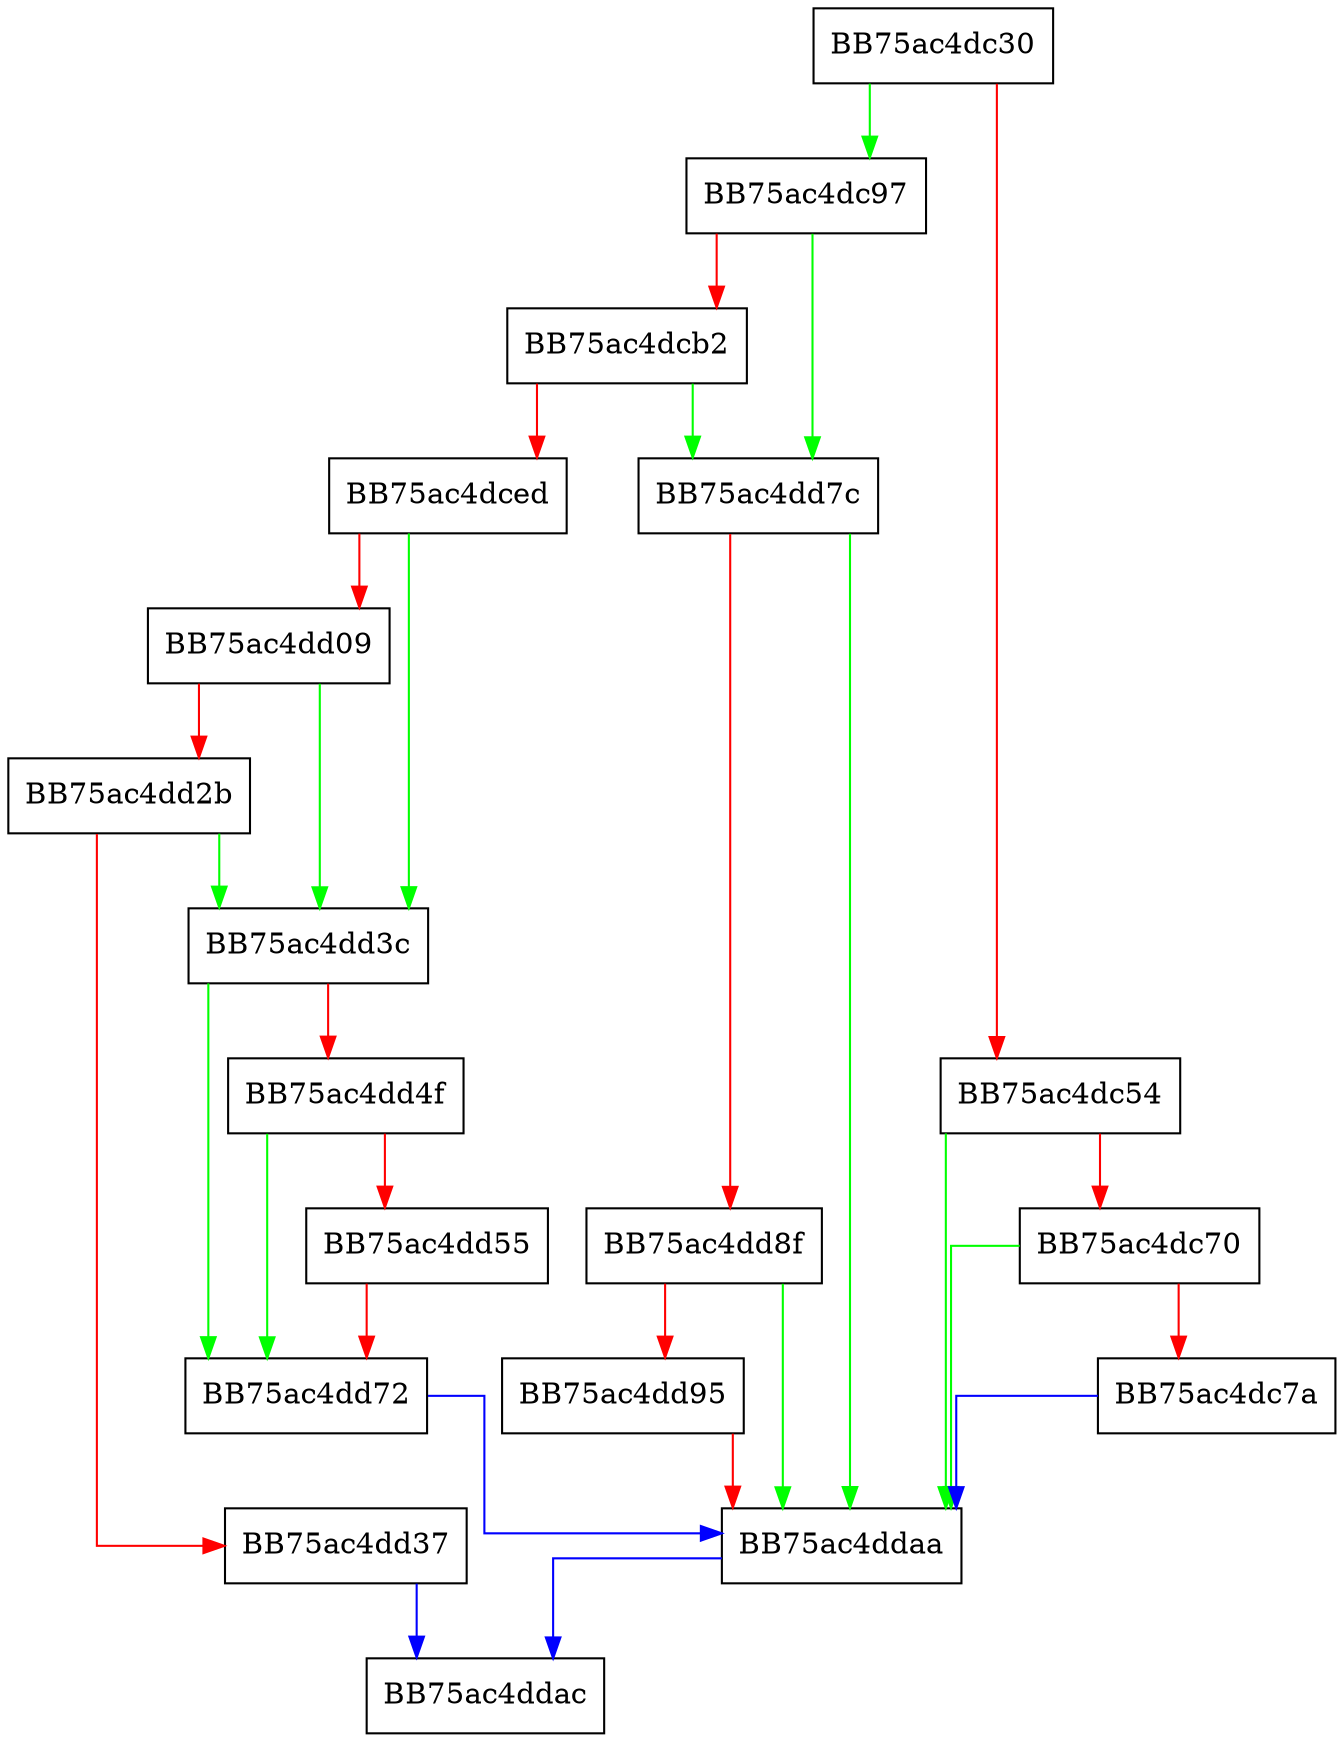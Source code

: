 digraph getContainer {
  node [shape="box"];
  graph [splines=ortho];
  BB75ac4dc30 -> BB75ac4dc97 [color="green"];
  BB75ac4dc30 -> BB75ac4dc54 [color="red"];
  BB75ac4dc54 -> BB75ac4ddaa [color="green"];
  BB75ac4dc54 -> BB75ac4dc70 [color="red"];
  BB75ac4dc70 -> BB75ac4ddaa [color="green"];
  BB75ac4dc70 -> BB75ac4dc7a [color="red"];
  BB75ac4dc7a -> BB75ac4ddaa [color="blue"];
  BB75ac4dc97 -> BB75ac4dd7c [color="green"];
  BB75ac4dc97 -> BB75ac4dcb2 [color="red"];
  BB75ac4dcb2 -> BB75ac4dd7c [color="green"];
  BB75ac4dcb2 -> BB75ac4dced [color="red"];
  BB75ac4dced -> BB75ac4dd3c [color="green"];
  BB75ac4dced -> BB75ac4dd09 [color="red"];
  BB75ac4dd09 -> BB75ac4dd3c [color="green"];
  BB75ac4dd09 -> BB75ac4dd2b [color="red"];
  BB75ac4dd2b -> BB75ac4dd3c [color="green"];
  BB75ac4dd2b -> BB75ac4dd37 [color="red"];
  BB75ac4dd37 -> BB75ac4ddac [color="blue"];
  BB75ac4dd3c -> BB75ac4dd72 [color="green"];
  BB75ac4dd3c -> BB75ac4dd4f [color="red"];
  BB75ac4dd4f -> BB75ac4dd72 [color="green"];
  BB75ac4dd4f -> BB75ac4dd55 [color="red"];
  BB75ac4dd55 -> BB75ac4dd72 [color="red"];
  BB75ac4dd72 -> BB75ac4ddaa [color="blue"];
  BB75ac4dd7c -> BB75ac4ddaa [color="green"];
  BB75ac4dd7c -> BB75ac4dd8f [color="red"];
  BB75ac4dd8f -> BB75ac4ddaa [color="green"];
  BB75ac4dd8f -> BB75ac4dd95 [color="red"];
  BB75ac4dd95 -> BB75ac4ddaa [color="red"];
  BB75ac4ddaa -> BB75ac4ddac [color="blue"];
}